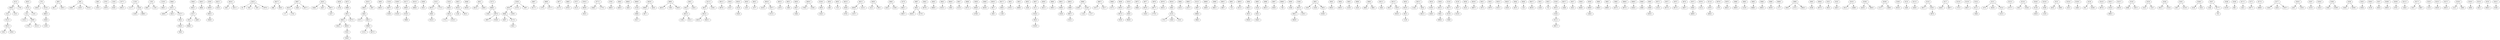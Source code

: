 digraph dist {
graph [k=96 s=1000 n=10]
"224+" -> "9125+" [d=-79 e=26.1 n=26]
"224-" -> "2232+" [d=-195 e=20.3 n=43]
"224-" -> "9009-" [d=-185 e=33.3 n=16]
"370-" -> "2650+" [d=-157 e=31.4 n=18]
"370-" -> "9135+" [d=-109 e=34.4 n=15]
"490+" -> "491+" [d=-184 e=35.6 n=14]
"490+" -> "2003+" [d=-213 e=32.3 n=17]
"490-" -> "1448+" [d=-146 e=29.1 n=21]
"490-" -> "1450+" [d=-93 e=35.6 n=14]
"490-" -> "8745+" [d=-139 e=29.8 n=20]
"608-" -> "1195+" [d=-228 e=38.5 n=12]
"679+" -> "9078-" [d=-278 e=23.6 n=32]
"1020-" -> "9185-" [d=-106 e=35.6 n=14]
"1077+" -> "8922+" [d=-154 e=42.1 n=10]
"1126+" -> "1127+" [d=-256 e=34.4 n=15]
"1126+" -> "9146-" [d=-180 e=35.6 n=14]
"1195-" -> "608+" [d=-228 e=38.5 n=12]
"1195-" -> "1192-" [d=-120 e=42.1 n=10]
"2229+" -> "5062+" [d=-102 e=26.7 n=25]
"3031+" -> "3409+" [d=-156 e=40.2 n=11]
"3031+" -> "3810-" [d=-163 e=42.1 n=10]
"3031+" -> "9137+" [d=-122 e=38.5 n=12]
"3031-" -> "8846+" [d=-156 e=32.3 n=17]
"3463+" -> "8884-" [d=-161 e=25.2 n=28]
"8295-" -> "9069+" [d=-224 e=37.0 n=13]
"8421+" -> "9233-" [d=-260 e=40.2 n=11]
"8424+" -> "168+" [d=-229 e=24.7 n=29]
"8424+" -> "2811+" [d=-172 e=29.8 n=20]
"8424-" -> "19-" [d=-196 e=24.3 n=30]
"8424-" -> "748+" [d=-115 e=28.4 n=22]
"8424-" -> "749+" [d=-133 e=40.2 n=11]
"8424-" -> "2970+" [d=-220 e=37.0 n=13]
"8427+" -> "688-" [d=-161 e=25.2 n=28]
"8427+" -> "8835-" [d=-233 e=42.1 n=10]
"8435+" -> "171-" [d=-182 e=33.3 n=16]
"8435+" -> "2745-" [d=-193 e=28.4 n=22]
"8435-" -> "1646+" [d=-153 e=37.0 n=13]
"8435-" -> "4457-" [d=-161 e=27.8 n=23]
"8435-" -> "9067+" [d=-224 e=32.3 n=17]
"8438-" -> "4734-" [d=-108 e=23.9 n=31]
"8462+" -> "2042+" [d=-154 e=35.6 n=14]
"8462+" -> "8856+" [d=-216 e=42.1 n=10]
"8462-" -> "6275-" [d=-116 e=38.5 n=12]
"8462-" -> "8921+" [d=-123 e=40.2 n=11]
"8472-" -> "8980-" [d=-196 e=42.1 n=10]
"8495-" -> "8843+" [d=-159 e=38.5 n=12]
"8497+" -> "9190-" [d=-143 e=33.3 n=16]
"8497-" -> "9136+" [d=-221 e=35.6 n=14]
"8517+" -> "8906+" [d=-107 e=27.2 n=24]
"8553+" -> "8984+" [d=-178 e=25.2 n=28]
"8598-" -> "918+" [d=-166 e=29.8 n=20]
"8610+" -> "9082-" [d=-323 e=37.0 n=13]
"8610-" -> "2715-" [d=-199 e=27.2 n=24]
"8610-" -> "9132+" [d=-201 e=40.2 n=11]
"8622-" -> "9024+" [d=-264 e=32.3 n=17]
"8648-" -> "9058+" [d=-276 e=34.4 n=15]
"8651-" -> "4814+" [d=-170 e=35.6 n=14]
"8651-" -> "4859-" [d=-222 e=27.8 n=23]
"8666+" -> "2500-" [d=-257 e=27.8 n=23]
"8666+" -> "8974+" [d=-224 e=33.3 n=16]
"8666-" -> "4007-" [d=-166 e=35.6 n=14]
"8666-" -> "9173+" [d=-260 e=29.8 n=20]
"8667-" -> "9117+" [d=-177 e=32.3 n=17]
"8669-" -> "1278-" [d=-192 e=24.3 n=30]
"8669-" -> "8717+" [d=-198 e=37.0 n=13]
"8677-" -> "9172+" [d=-146 e=25.6 n=27]
"8683-" -> "8782+" [d=-145 e=23.2 n=33]
"8757-" -> "9123-" [d=-109 e=42.1 n=10]
"8765+" -> "8938+" [d=-169 e=22.2 n=36]
"8771+" -> "2048+" [d=-91 e=26.1 n=26]
"8771+" -> "2770+" [d=-115 e=40.2 n=11]
"8782-" -> "8683+" [d=-145 e=23.2 n=33]
"8843-" -> "8495+" [d=-159 e=38.5 n=12]
"8846-" -> "3031+" [d=-156 e=32.3 n=17]
"8856+" -> "9161-" [d=-125 e=37.0 n=13]
"8856-" -> "8462-" [d=-216 e=42.1 n=10]
"8884+" -> "3463-" [d=-161 e=25.2 n=28]
"8906+" -> "9156+" [d=-260 e=31.4 n=18]
"8906-" -> "8517-" [d=-107 e=27.2 n=24]
"8909+" -> "887+" [d=-256 e=18.8 n=50]
"8909-" -> "4633+" [d=-105 e=40.2 n=11]
"8909-" -> "7296-" [d=-2844 e=38.5 n=12]
"8909-" -> "9029-" [d=-146 e=35.6 n=14]
"8913+" -> "2106-" [d=-201 e=27.2 n=24]
"8913+" -> "9112-" [d=-215 e=37.0 n=13]
"8913-" -> "8914+" [d=-373 e=21.9 n=37]
"8914+" -> "4025+" [d=-141 e=29.1 n=21]
"8914+" -> "8931+" [d=-206 e=35.6 n=14]
"8914-" -> "8913+" [d=-373 e=21.9 n=37]
"8915+" -> "8876+" [d=-233 e=20.1 n=44]
"8916-" -> "9147-" [d=-258 e=32.3 n=17]
"8918+" -> "9128-" [d=-194 e=30.6 n=19]
"8919-" -> "320+" [d=-256 e=34.4 n=15]
"8921+" -> "8980+" [d=-520 e=40.2 n=11]
"8921-" -> "6275+" [d=-135 e=30.6 n=19]
"8921-" -> "8462+" [d=-123 e=40.2 n=11]
"8922-" -> "1077-" [d=-154 e=42.1 n=10]
"8924+" -> "2419+" [d=-212 e=29.1 n=21]
"8924+" -> "9207+" [d=-218 e=37.0 n=13]
"8925+" -> "4074-" [d=-167 e=40.2 n=11]
"8925-" -> "2380-" [d=-181 e=38.5 n=12]
"8929-" -> "9047-" [d=-475 e=27.2 n=24]
"8930+" -> "3796+" [d=-174 e=35.6 n=14]
"8930+" -> "9236-" [d=-161 e=29.8 n=20]
"8930-" -> "2345+" [d=-186 e=30.6 n=19]
"8931-" -> "4025-" [d=-218 e=31.4 n=18]
"8931-" -> "8914-" [d=-206 e=35.6 n=14]
"8932-" -> "660-" [d=-233 e=33.3 n=16]
"8935-" -> "710+" [d=-208 e=32.3 n=17]
"8938+" -> "9023-" [d=-375 e=28.4 n=22]
"8938-" -> "8765-" [d=-169 e=22.2 n=36]
"8939+" -> "3197+" [d=-234 e=28.4 n=22]
"8939-" -> "1413-" [d=-193 e=28.4 n=22]
"8939-" -> "9021-" [d=-378 e=42.1 n=10]
"8940-" -> "4416-" [d=-203 e=30.6 n=19]
"8940-" -> "9106-" [d=-258 e=33.3 n=16]
"8941+" -> "9087+" [d=-284 e=24.7 n=29]
"8941-" -> "8620+" [d=-204 e=40.2 n=11]
"8941-" -> "9170+" [d=-347 e=37.0 n=13]
"8942-" -> "9079+" [d=-238 e=38.5 n=12]
"8943-" -> "9090+" [d=-176 e=42.1 n=10]
"8945-" -> "9235+" [d=-275 e=32.3 n=17]
"8946+" -> "2995-" [d=-214 e=27.2 n=24]
"8947-" -> "9119-" [d=-326 e=29.8 n=20]
"8948-" -> "3075+" [d=-305 e=37.0 n=13]
"8949+" -> "4768+" [d=-267 e=28.4 n=22]
"8949-" -> "9039+" [d=-325 e=28.4 n=22]
"8950+" -> "9017-" [d=-228 e=38.5 n=12]
"8950-" -> "1169-" [d=-189 e=25.6 n=27]
"8951-" -> "8761+" [d=-252 e=26.7 n=25]
"8952-" -> "8996+" [d=-171 e=38.5 n=12]
"8955-" -> "1828-" [d=-309 e=31.4 n=18]
"8957-" -> "9111-" [d=-338 e=33.3 n=16]
"8959-" -> "5021+" [d=-123 e=42.1 n=10]
"8960-" -> "2995+" [d=-199 e=22.9 n=34]
"8961+" -> "9008+" [d=-141 e=38.5 n=12]
"8965+" -> "8986-" [d=-419 e=33.3 n=16]
"8966-" -> "4199+" [d=-141 e=22.2 n=36]
"8966-" -> "9146+" [d=-156 e=33.3 n=16]
"8967+" -> "5357+" [d=-191 e=30.6 n=19]
"8967+" -> "9217-" [d=-135 e=33.3 n=16]
"8968-" -> "9175-" [d=-214 e=35.6 n=14]
"8973+" -> "9195-" [d=-272 e=37.0 n=13]
"8973-" -> "9050-" [d=-424 e=30.6 n=19]
"8974+" -> "2997+" [d=-201 e=28.4 n=22]
"8974+" -> "9238+" [d=-131 e=37.0 n=13]
"8974-" -> "2500+" [d=-123 e=21.3 n=39]
"8974-" -> "8666-" [d=-224 e=33.3 n=16]
"8975-" -> "9066-" [d=-323 e=25.6 n=27]
"8976+" -> "1036+" [d=-174 e=38.5 n=12]
"8976-" -> "8977+" [d=-309 e=24.3 n=30]
"8977+" -> "3778+" [d=-120 e=37.0 n=13]
"8977-" -> "8976+" [d=-309 e=24.3 n=30]
"8979+" -> "9032+" [d=-236 e=38.5 n=12]
"8980+" -> "1152+" [d=-176 e=40.2 n=11]
"8980+" -> "8472+" [d=-196 e=42.1 n=10]
"8980-" -> "8921-" [d=-520 e=40.2 n=11]
"8982+" -> "9026-" [d=-412 e=34.4 n=15]
"8982-" -> "9135-" [d=-428 e=32.3 n=17]
"8984-" -> "8553-" [d=-178 e=25.2 n=28]
"8985+" -> "4337+" [d=-158 e=35.6 n=14]
"8986+" -> "8965-" [d=-419 e=33.3 n=16]
"8986-" -> "8987+" [d=-344 e=37.0 n=13]
"8987+" -> "9152-" [d=-188 e=37.0 n=13]
"8987-" -> "8986+" [d=-344 e=37.0 n=13]
"8989+" -> "3600+" [d=-103 e=37.0 n=13]
"8990-" -> "9061+" [d=-227 e=26.1 n=26]
"8991+" -> "8837-" [d=-260 e=37.0 n=13]
"8991-" -> "710-" [d=-191 e=30.6 n=19]
"8993+" -> "9131+" [d=-213 e=42.1 n=10]
"8994-" -> "9081+" [d=-249 e=27.2 n=24]
"8995-" -> "9144-" [d=-524 e=37.0 n=13]
"8996-" -> "8952+" [d=-171 e=38.5 n=12]
"8997-" -> "9030-" [d=-309 e=24.7 n=29]
"8998+" -> "749-" [d=-137 e=21.1 n=40]
"9000-" -> "2048-" [d=-200 e=26.1 n=26]
"9001+" -> "8836+" [d=-226 e=28.4 n=22]
"9001-" -> "3193-" [d=-179 e=25.2 n=28]
"9001-" -> "4108-" [d=-105 e=38.5 n=12]
"9001-" -> "9055-" [d=-160 e=27.8 n=23]
"9003-" -> "9004+" [d=-397 e=42.1 n=10]
"9004-" -> "9003+" [d=-397 e=42.1 n=10]
"9005-" -> "2328+" [d=-253 e=32.3 n=17]
"9006-" -> "5420-" [d=-215 e=27.8 n=23]
"9008+" -> "8336-" [d=-147 e=32.3 n=17]
"9008-" -> "4808-" [d=-138 e=32.3 n=17]
"9008-" -> "8961-" [d=-141 e=38.5 n=12]
"9009+" -> "224+" [d=-185 e=33.3 n=16]
"9009+" -> "2232-" [d=-223 e=34.4 n=15]
"9009-" -> "1793+" [d=-160 e=22.5 n=35]
"9009-" -> "9122+" [d=-207 e=29.1 n=21]
"9012+" -> "1846-" [d=-269 e=25.6 n=27]
"9013+" -> "3653-" [d=-210 e=42.1 n=10]
"9013+" -> "9019-" [d=-180 e=35.6 n=14]
"9013-" -> "1139-" [d=-239 e=35.6 n=14]
"9015+" -> "1146+" [d=-120 e=31.4 n=18]
"9015+" -> "9024-" [d=-175 e=26.7 n=25]
"9017+" -> "8950-" [d=-228 e=38.5 n=12]
"9017-" -> "269+" [d=-195 e=17.5 n=58]
"9018-" -> "9109+" [d=-273 e=23.2 n=33]
"9019+" -> "9013-" [d=-180 e=35.6 n=14]
"9019-" -> "9020+" [d=-610 e=29.1 n=21]
"9020-" -> "9019+" [d=-610 e=29.1 n=21]
"9021+" -> "1413+" [d=-258 e=35.6 n=14]
"9021+" -> "8939+" [d=-378 e=42.1 n=10]
"9022+" -> "9081-" [d=-220 e=25.6 n=27]
"9022-" -> "9056+" [d=-284 e=30.6 n=19]
"9023+" -> "8938-" [d=-375 e=28.4 n=22]
"9024+" -> "1146-" [d=-155 e=28.4 n=22]
"9024+" -> "9015-" [d=-175 e=26.7 n=25]
"9024-" -> "8622+" [d=-264 e=32.3 n=17]
"9025+" -> "2262-" [d=-106 e=27.8 n=23]
"9025+" -> "3294+" [d=-151 e=33.3 n=16]
"9025-" -> "9125-" [d=-287 e=21.9 n=37]
"9026+" -> "8982-" [d=-412 e=34.4 n=15]
"9026-" -> "1169+" [d=-146 e=33.3 n=16]
"9027+" -> "9129+" [d=-127 e=38.5 n=12]
"9027-" -> "9126+" [d=-266 e=40.2 n=11]
"9028-" -> "9225-" [d=-361 e=40.2 n=11]
"9029+" -> "4633-" [d=-124 e=42.1 n=10]
"9029+" -> "8909+" [d=-146 e=35.6 n=14]
"9030+" -> "8997+" [d=-309 e=24.7 n=29]
"9031-" -> "3075-" [d=-236 e=30.6 n=19]
"9032-" -> "8979-" [d=-236 e=38.5 n=12]
"9035+" -> "9101+" [d=-244 e=40.2 n=11]
"9039-" -> "8949+" [d=-325 e=28.4 n=22]
"9040+" -> "5062-" [d=-171 e=34.4 n=15]
"9040-" -> "9041+" [d=-339 e=23.2 n=33]
"9041+" -> "9137-" [d=-74 e=42.1 n=10]
"9041-" -> "9040+" [d=-339 e=23.2 n=33]
"9043+" -> "8359-" [d=-315 e=29.1 n=21]
"9044-" -> "8475-" [d=-287 e=40.2 n=11]
"9046-" -> "150-" [d=-182 e=42.1 n=10]
"9047+" -> "8929+" [d=-475 e=27.2 n=24]
"9047-" -> "3384-" [d=-239 e=21.9 n=37]
"9049-" -> "9050+" [d=-390 e=31.4 n=18]
"9050+" -> "8973+" [d=-424 e=30.6 n=19]
"9050-" -> "9049+" [d=-390 e=31.4 n=18]
"9051-" -> "4240-" [d=-214 e=23.9 n=31]
"9052-" -> "753-" [d=-293 e=37.0 n=13]
"9053+" -> "9104-" [d=-346 e=38.5 n=12]
"9053-" -> "9239+" [d=-253 e=24.3 n=30]
"9055+" -> "3193+" [d=-113 e=37.0 n=13]
"9055+" -> "9001+" [d=-160 e=27.8 n=23]
"9055-" -> "9186+" [d=-242 e=32.3 n=17]
"9056-" -> "9022+" [d=-284 e=30.6 n=19]
"9057+" -> "4566-" [d=-228 e=38.5 n=12]
"9057-" -> "3622-" [d=-154 e=38.5 n=12]
"9058-" -> "8648+" [d=-276 e=34.4 n=15]
"9059-" -> "9088+" [d=-252 e=38.5 n=12]
"9060-" -> "9080+" [d=-242 e=33.3 n=16]
"9061-" -> "8990+" [d=-227 e=26.1 n=26]
"9065-" -> "8475+" [d=-90 e=34.4 n=15]
"9066+" -> "8975+" [d=-323 e=25.6 n=27]
"9067+" -> "1457-" [d=-139 e=29.1 n=21]
"9067-" -> "1646-" [d=-154 e=25.2 n=28]
"9067-" -> "4457+" [d=-148 e=38.5 n=12]
"9067-" -> "8435+" [d=-224 e=32.3 n=17]
"9068+" -> "6284+" [d=-7889 e=38.5 n=12]
"9068-" -> "4068-" [d=-265 e=40.2 n=11]
"9069+" -> "9092+" [d=-203 e=32.3 n=17]
"9069-" -> "8295+" [d=-224 e=37.0 n=13]
"9071+" -> "2553+" [d=-180 e=31.4 n=18]
"9072-" -> "9073+" [d=-400 e=35.6 n=14]
"9073-" -> "9072+" [d=-400 e=35.6 n=14]
"9074-" -> "2687+" [d=-214 e=31.4 n=18]
"9075-" -> "9094-" [d=-318 e=21.9 n=37]
"9076+" -> "9114-" [d=-309 e=31.4 n=18]
"9076-" -> "4904+" [d=-204 e=37.0 n=13]
"9078+" -> "679-" [d=-278 e=23.6 n=32]
"9079-" -> "8942+" [d=-238 e=38.5 n=12]
"9080-" -> "9060+" [d=-242 e=33.3 n=16]
"9081+" -> "9022-" [d=-220 e=25.6 n=27]
"9081-" -> "8994+" [d=-249 e=27.2 n=24]
"9082+" -> "8610-" [d=-323 e=37.0 n=13]
"9082-" -> "9145+" [d=-170 e=35.6 n=14]
"9083-" -> "5129+" [d=-53 e=42.1 n=10]
"9085-" -> "9086+" [d=-321 e=27.2 n=24]
"9086-" -> "9085+" [d=-321 e=27.2 n=24]
"9087-" -> "8941-" [d=-284 e=24.7 n=29]
"9088+" -> "1484+" [d=-234 e=22.5 n=35]
"9088-" -> "9059+" [d=-252 e=38.5 n=12]
"9089+" -> "2717-" [d=-136 e=35.6 n=14]
"9090-" -> "3658-" [d=-174 e=40.2 n=11]
"9090-" -> "4715-" [d=-190 e=27.2 n=24]
"9090-" -> "8943+" [d=-176 e=42.1 n=10]
"9092+" -> "3049+" [d=-180 e=29.1 n=21]
"9092-" -> "9069-" [d=-203 e=32.3 n=17]
"9093-" -> "9208-" [d=-402 e=40.2 n=11]
"9094+" -> "9075+" [d=-318 e=21.9 n=37]
"9094-" -> "4689+" [d=-171 e=26.7 n=25]
"9096+" -> "9156-" [d=-255 e=42.1 n=10]
"9101-" -> "9035-" [d=-244 e=40.2 n=11]
"9102-" -> "5482+" [d=-173 e=31.4 n=18]
"9104+" -> "9053-" [d=-346 e=38.5 n=12]
"9104-" -> "9111+" [d=-219 e=37.0 n=13]
"9105+" -> "2912+" [d=-125 e=40.2 n=11]
"9105+" -> "4088+" [d=-83 e=42.1 n=10]
"9106+" -> "4416+" [d=-199 e=42.1 n=10]
"9106+" -> "8940+" [d=-258 e=33.3 n=16]
"9108+" -> "2137+" [d=-205 e=37.0 n=13]
"9108+" -> "4068+" [d=-303 e=29.1 n=21]
"9109+" -> "2406+" [d=-221 e=32.3 n=17]
"9109-" -> "9018+" [d=-273 e=23.2 n=33]
"9110-" -> "2466-" [d=-191 e=30.6 n=19]
"9111+" -> "8957+" [d=-338 e=33.3 n=16]
"9111-" -> "9104+" [d=-219 e=37.0 n=13]
"9112+" -> "2106+" [d=-210 e=25.6 n=27]
"9112+" -> "8913-" [d=-215 e=37.0 n=13]
"9114+" -> "9076-" [d=-309 e=31.4 n=18]
"9115+" -> "4566+" [d=-184 e=32.3 n=17]
"9116-" -> "2857+" [d=-203 e=37.0 n=13]
"9116-" -> "9165+" [d=-213 e=27.2 n=24]
"9117-" -> "4440+" [d=-139 e=35.6 n=14]
"9117-" -> "8667+" [d=-177 e=32.3 n=17]
"9118+" -> "2725+" [d=-177 e=37.0 n=13]
"9119+" -> "8947+" [d=-326 e=29.8 n=20]
"9121+" -> "3946-" [d=-121 e=38.5 n=12]
"9121-" -> "1073-" [d=-142 e=27.2 n=24]
"9121-" -> "3628+" [d=-150 e=42.1 n=10]
"9121-" -> "9154+" [d=-245 e=34.4 n=15]
"9122-" -> "1793-" [d=-205 e=35.6 n=14]
"9122-" -> "9009+" [d=-207 e=29.1 n=21]
"9123+" -> "8757+" [d=-109 e=42.1 n=10]
"9124+" -> "3922-" [d=-164 e=34.4 n=15]
"9124+" -> "9164+" [d=-214 e=27.2 n=24]
"9125+" -> "9025+" [d=-287 e=21.9 n=37]
"9125-" -> "224-" [d=-79 e=26.1 n=26]
"9125-" -> "2101-" [d=-154 e=33.3 n=16]
"9126-" -> "9027+" [d=-266 e=40.2 n=11]
"9128+" -> "8918-" [d=-194 e=30.6 n=19]
"9128-" -> "9240-" [d=-127 e=35.6 n=14]
"9129+" -> "2949-" [d=-246 e=26.7 n=25]
"9129-" -> "9027-" [d=-127 e=38.5 n=12]
"9130+" -> "9206-" [d=-250 e=24.3 n=30]
"9131-" -> "4010-" [d=-182 e=29.1 n=21]
"9131-" -> "8993-" [d=-213 e=42.1 n=10]
"9132-" -> "2715+" [d=-237 e=25.2 n=28]
"9132-" -> "8610+" [d=-201 e=40.2 n=11]
"9134+" -> "5013-" [d=-150 e=38.5 n=12]
"9135+" -> "8982+" [d=-428 e=32.3 n=17]
"9135-" -> "370+" [d=-109 e=34.4 n=15]
"9135-" -> "2650-" [d=-85 e=42.1 n=10]
"9135-" -> "5531-" [d=-143 e=42.1 n=10]
"9136-" -> "8497+" [d=-221 e=35.6 n=14]
"9137+" -> "9041-" [d=-74 e=42.1 n=10]
"9137-" -> "3031-" [d=-122 e=38.5 n=12]
"9137-" -> "3409-" [d=-120 e=35.6 n=14]
"9138+" -> "1466+" [d=-241 e=35.6 n=14]
"9139-" -> "951-" [d=-223 e=24.3 n=30]
"9139-" -> "9168+" [d=-189 e=42.1 n=10]
"9143+" -> "8874+" [d=-296 e=29.8 n=20]
"9144+" -> "8995+" [d=-524 e=37.0 n=13]
"9144-" -> "9201-" [d=-117 e=37.0 n=13]
"9145-" -> "9082+" [d=-170 e=35.6 n=14]
"9146+" -> "1126-" [d=-180 e=35.6 n=14]
"9146+" -> "1127-" [d=-212 e=26.1 n=26]
"9146-" -> "4199-" [d=-236 e=27.2 n=24]
"9146-" -> "8966+" [d=-156 e=33.3 n=16]
"9147+" -> "8916+" [d=-258 e=32.3 n=17]
"9150-" -> "4088-" [d=-168 e=32.3 n=17]
"9150-" -> "5821+" [d=-116 e=33.3 n=16]
"9152+" -> "8987-" [d=-188 e=37.0 n=13]
"9154+" -> "3255+" [d=-253 e=27.2 n=24]
"9154-" -> "9121+" [d=-245 e=34.4 n=15]
"9156+" -> "9096-" [d=-255 e=42.1 n=10]
"9156-" -> "8906-" [d=-260 e=31.4 n=18]
"9159-" -> "2553-" [d=-70 e=32.3 n=17]
"9159-" -> "3147-" [d=-186 e=29.1 n=21]
"9161+" -> "1867-" [d=-213 e=25.6 n=27]
"9161+" -> "8856-" [d=-125 e=37.0 n=13]
"9161-" -> "2949+" [d=-242 e=42.1 n=10]
"9164-" -> "3922+" [d=-191 e=25.2 n=28]
"9164-" -> "9124-" [d=-214 e=27.2 n=24]
"9165+" -> "8876-" [d=-276 e=23.9 n=31]
"9165-" -> "2857-" [d=-212 e=28.4 n=22]
"9165-" -> "9116+" [d=-213 e=27.2 n=24]
"9166+" -> "3226-" [d=-122 e=38.5 n=12]
"9166+" -> "9241-" [d=-368 e=34.4 n=15]
"9167-" -> "1348-" [d=-113 e=38.5 n=12]
"9167-" -> "9177+" [d=-147 e=42.1 n=10]
"9168-" -> "9139+" [d=-189 e=42.1 n=10]
"9169-" -> "985-" [d=-220 e=26.1 n=26]
"9170-" -> "8941+" [d=-347 e=37.0 n=13]
"9171+" -> "3451-" [d=-180 e=26.7 n=25]
"9172-" -> "8677+" [d=-146 e=25.6 n=27]
"9173+" -> "926+" [d=-187 e=25.2 n=28]
"9173-" -> "8666+" [d=-260 e=29.8 n=20]
"9175+" -> "8968+" [d=-214 e=35.6 n=14]
"9177+" -> "703-" [d=-137 e=37.0 n=13]
"9177-" -> "1348+" [d=-135 e=38.5 n=12]
"9177-" -> "4434-" [d=-116 e=40.2 n=11]
"9177-" -> "9167+" [d=-147 e=42.1 n=10]
"9185+" -> "420+" [d=-110 e=34.4 n=15]
"9185+" -> "1020+" [d=-106 e=35.6 n=14]
"9186-" -> "9055+" [d=-242 e=32.3 n=17]
"9187-" -> "3233+" [d=-175 e=25.6 n=27]
"9190+" -> "8497-" [d=-143 e=33.3 n=16]
"9194+" -> "2545+" [d=-242 e=23.9 n=31]
"9195+" -> "8973-" [d=-272 e=37.0 n=13]
"9196-" -> "3560-" [d=-217 e=35.6 n=14]
"9196-" -> "9199+" [d=-270 e=38.5 n=12]
"9199-" -> "3560+" [d=-177 e=25.6 n=27]
"9199-" -> "9196+" [d=-270 e=38.5 n=12]
"9201+" -> "9144+" [d=-117 e=37.0 n=13]
"9201-" -> "1846+" [d=-287 e=29.8 n=20]
"9205-" -> "8304-" [d=-239 e=31.4 n=18]
"9206+" -> "9130-" [d=-250 e=24.3 n=30]
"9206-" -> "2329-" [d=-348 e=29.1 n=21]
"9207+" -> "8722+" [d=-183 e=24.3 n=30]
"9207-" -> "8924-" [d=-218 e=37.0 n=13]
"9208+" -> "9093+" [d=-402 e=40.2 n=11]
"9209+" -> "8761-" [d=-212 e=24.3 n=30]
"9212+" -> "1384+" [d=-253 e=33.3 n=16]
"9217+" -> "5357-" [d=-148 e=42.1 n=10]
"9217+" -> "8967-" [d=-135 e=33.3 n=16]
"9220-" -> "3153-" [d=-173 e=26.1 n=26]
"9225+" -> "9028+" [d=-361 e=40.2 n=11]
"9227+" -> "8835+" [d=-184 e=37.0 n=13]
"9228+" -> "2511-" [d=-235 e=42.1 n=10]
"9228+" -> "3600-" [d=-249 e=42.1 n=10]
"9230+" -> "4894-" [d=-233 e=33.3 n=16]
"9233+" -> "8421-" [d=-260 e=40.2 n=11]
"9235-" -> "8945+" [d=-275 e=32.3 n=17]
"9236+" -> "8930-" [d=-161 e=29.8 n=20]
"9238-" -> "2570+" [d=-147 e=42.1 n=10]
"9238-" -> "2997-" [d=-105 e=42.1 n=10]
"9238-" -> "8974-" [d=-131 e=37.0 n=13]
"9239-" -> "9053+" [d=-253 e=24.3 n=30]
"9240+" -> "9128+" [d=-127 e=35.6 n=14]
"9241+" -> "9166-" [d=-368 e=34.4 n=15]
}

